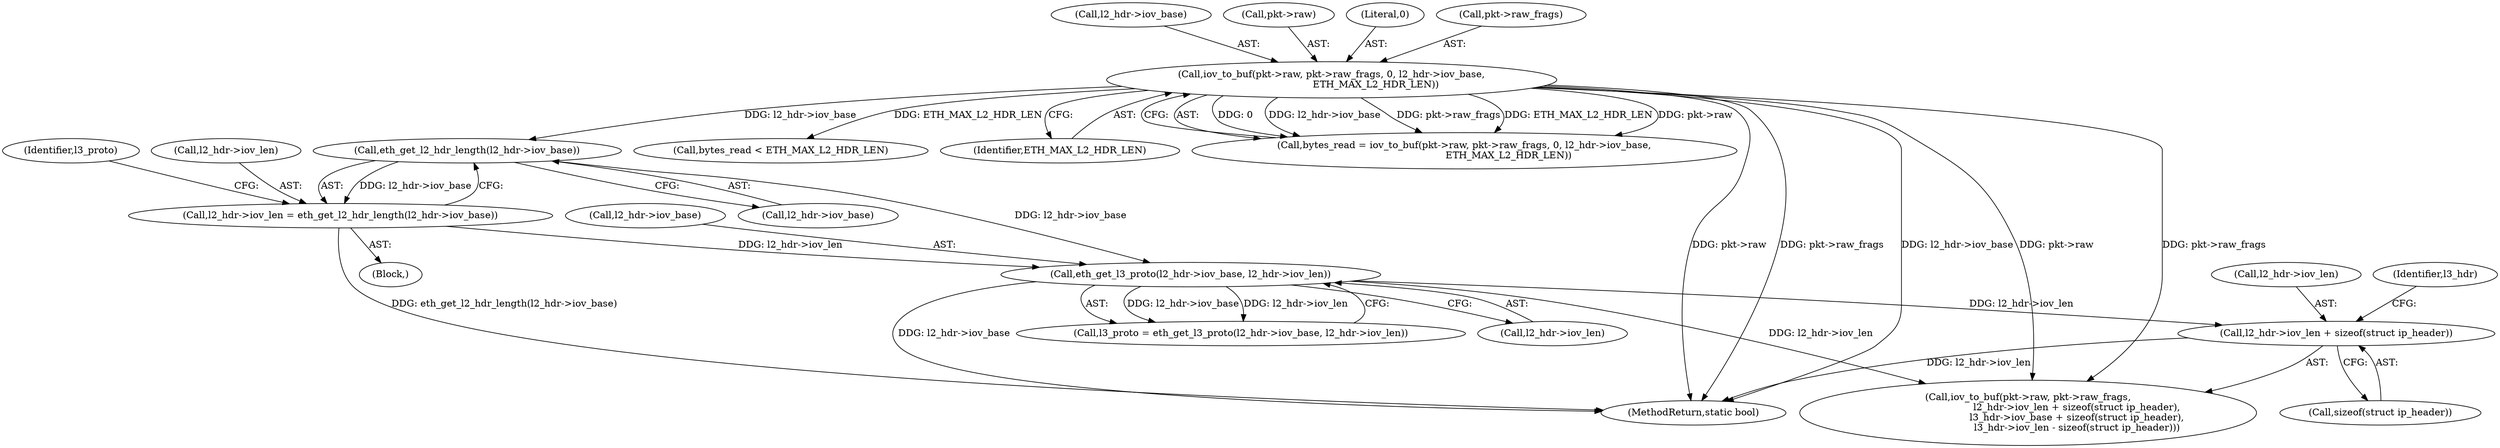 digraph "0_qemu_a7278b36fcab9af469563bd7b9dadebe2ae25e48_0@API" {
"1000200" [label="(Call,l2_hdr->iov_len + sizeof(struct ip_header))"];
"1000165" [label="(Call,eth_get_l3_proto(l2_hdr->iov_base, l2_hdr->iov_len))"];
"1000159" [label="(Call,eth_get_l2_hdr_length(l2_hdr->iov_base))"];
"1000129" [label="(Call,iov_to_buf(pkt->raw, pkt->raw_frags, 0, l2_hdr->iov_base,\n                             ETH_MAX_L2_HDR_LEN))"];
"1000155" [label="(Call,l2_hdr->iov_len = eth_get_l2_hdr_length(l2_hdr->iov_base))"];
"1000154" [label="(Block,)"];
"1000166" [label="(Call,l2_hdr->iov_base)"];
"1000142" [label="(Call,bytes_read < ETH_MAX_L2_HDR_LEN)"];
"1000137" [label="(Call,l2_hdr->iov_base)"];
"1000208" [label="(Identifier,l3_hdr)"];
"1000130" [label="(Call,pkt->raw)"];
"1000140" [label="(Identifier,ETH_MAX_L2_HDR_LEN)"];
"1000155" [label="(Call,l2_hdr->iov_len = eth_get_l2_hdr_length(l2_hdr->iov_base))"];
"1000127" [label="(Call,bytes_read = iov_to_buf(pkt->raw, pkt->raw_frags, 0, l2_hdr->iov_base,\n                             ETH_MAX_L2_HDR_LEN))"];
"1000163" [label="(Call,l3_proto = eth_get_l3_proto(l2_hdr->iov_base, l2_hdr->iov_len))"];
"1000160" [label="(Call,l2_hdr->iov_base)"];
"1000201" [label="(Call,l2_hdr->iov_len)"];
"1000200" [label="(Call,l2_hdr->iov_len + sizeof(struct ip_header))"];
"1000169" [label="(Call,l2_hdr->iov_len)"];
"1000136" [label="(Literal,0)"];
"1000204" [label="(Call,sizeof(struct ip_header))"];
"1000165" [label="(Call,eth_get_l3_proto(l2_hdr->iov_base, l2_hdr->iov_len))"];
"1000159" [label="(Call,eth_get_l2_hdr_length(l2_hdr->iov_base))"];
"1000133" [label="(Call,pkt->raw_frags)"];
"1000164" [label="(Identifier,l3_proto)"];
"1000156" [label="(Call,l2_hdr->iov_len)"];
"1000312" [label="(MethodReturn,static bool)"];
"1000129" [label="(Call,iov_to_buf(pkt->raw, pkt->raw_frags, 0, l2_hdr->iov_base,\n                             ETH_MAX_L2_HDR_LEN))"];
"1000193" [label="(Call,iov_to_buf(pkt->raw, pkt->raw_frags,\n                                l2_hdr->iov_len + sizeof(struct ip_header),\n                                l3_hdr->iov_base + sizeof(struct ip_header),\n                                l3_hdr->iov_len - sizeof(struct ip_header)))"];
"1000200" -> "1000193"  [label="AST: "];
"1000200" -> "1000204"  [label="CFG: "];
"1000201" -> "1000200"  [label="AST: "];
"1000204" -> "1000200"  [label="AST: "];
"1000208" -> "1000200"  [label="CFG: "];
"1000200" -> "1000312"  [label="DDG: l2_hdr->iov_len"];
"1000165" -> "1000200"  [label="DDG: l2_hdr->iov_len"];
"1000165" -> "1000163"  [label="AST: "];
"1000165" -> "1000169"  [label="CFG: "];
"1000166" -> "1000165"  [label="AST: "];
"1000169" -> "1000165"  [label="AST: "];
"1000163" -> "1000165"  [label="CFG: "];
"1000165" -> "1000312"  [label="DDG: l2_hdr->iov_base"];
"1000165" -> "1000163"  [label="DDG: l2_hdr->iov_base"];
"1000165" -> "1000163"  [label="DDG: l2_hdr->iov_len"];
"1000159" -> "1000165"  [label="DDG: l2_hdr->iov_base"];
"1000155" -> "1000165"  [label="DDG: l2_hdr->iov_len"];
"1000165" -> "1000193"  [label="DDG: l2_hdr->iov_len"];
"1000159" -> "1000155"  [label="AST: "];
"1000159" -> "1000160"  [label="CFG: "];
"1000160" -> "1000159"  [label="AST: "];
"1000155" -> "1000159"  [label="CFG: "];
"1000159" -> "1000155"  [label="DDG: l2_hdr->iov_base"];
"1000129" -> "1000159"  [label="DDG: l2_hdr->iov_base"];
"1000129" -> "1000127"  [label="AST: "];
"1000129" -> "1000140"  [label="CFG: "];
"1000130" -> "1000129"  [label="AST: "];
"1000133" -> "1000129"  [label="AST: "];
"1000136" -> "1000129"  [label="AST: "];
"1000137" -> "1000129"  [label="AST: "];
"1000140" -> "1000129"  [label="AST: "];
"1000127" -> "1000129"  [label="CFG: "];
"1000129" -> "1000312"  [label="DDG: pkt->raw"];
"1000129" -> "1000312"  [label="DDG: pkt->raw_frags"];
"1000129" -> "1000312"  [label="DDG: l2_hdr->iov_base"];
"1000129" -> "1000127"  [label="DDG: 0"];
"1000129" -> "1000127"  [label="DDG: l2_hdr->iov_base"];
"1000129" -> "1000127"  [label="DDG: pkt->raw_frags"];
"1000129" -> "1000127"  [label="DDG: ETH_MAX_L2_HDR_LEN"];
"1000129" -> "1000127"  [label="DDG: pkt->raw"];
"1000129" -> "1000142"  [label="DDG: ETH_MAX_L2_HDR_LEN"];
"1000129" -> "1000193"  [label="DDG: pkt->raw"];
"1000129" -> "1000193"  [label="DDG: pkt->raw_frags"];
"1000155" -> "1000154"  [label="AST: "];
"1000156" -> "1000155"  [label="AST: "];
"1000164" -> "1000155"  [label="CFG: "];
"1000155" -> "1000312"  [label="DDG: eth_get_l2_hdr_length(l2_hdr->iov_base)"];
}
